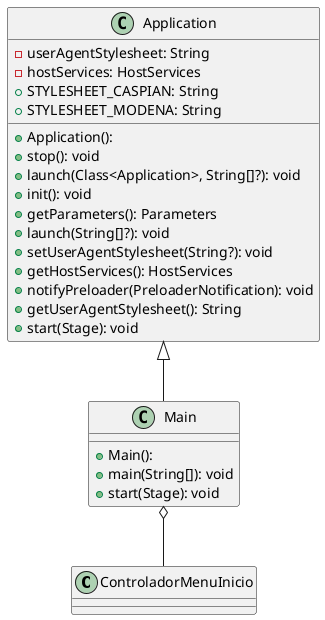 @startuml

skinparam linetype ortho

class ControladorMenuInicio {
}


class Application {
  + Application():
  - userAgentStylesheet: String
  - hostServices: HostServices
  + STYLESHEET_CASPIAN: String
  + STYLESHEET_MODENA: String
  + stop(): void
  + launch(Class<Application>, String[]?): void
  + init(): void
  + getParameters(): Parameters
  + launch(String[]?): void
  + setUserAgentStylesheet(String?): void
  + getHostServices(): HostServices
  + notifyPreloader(PreloaderNotification): void
  + getUserAgentStylesheet(): String
  + start(Stage): void
}
class Main {
  + Main():
  + main(String[]): void
  + start(Stage): void
}


 Application <|-- Main
 Main o-- ControladorMenuInicio

@enduml